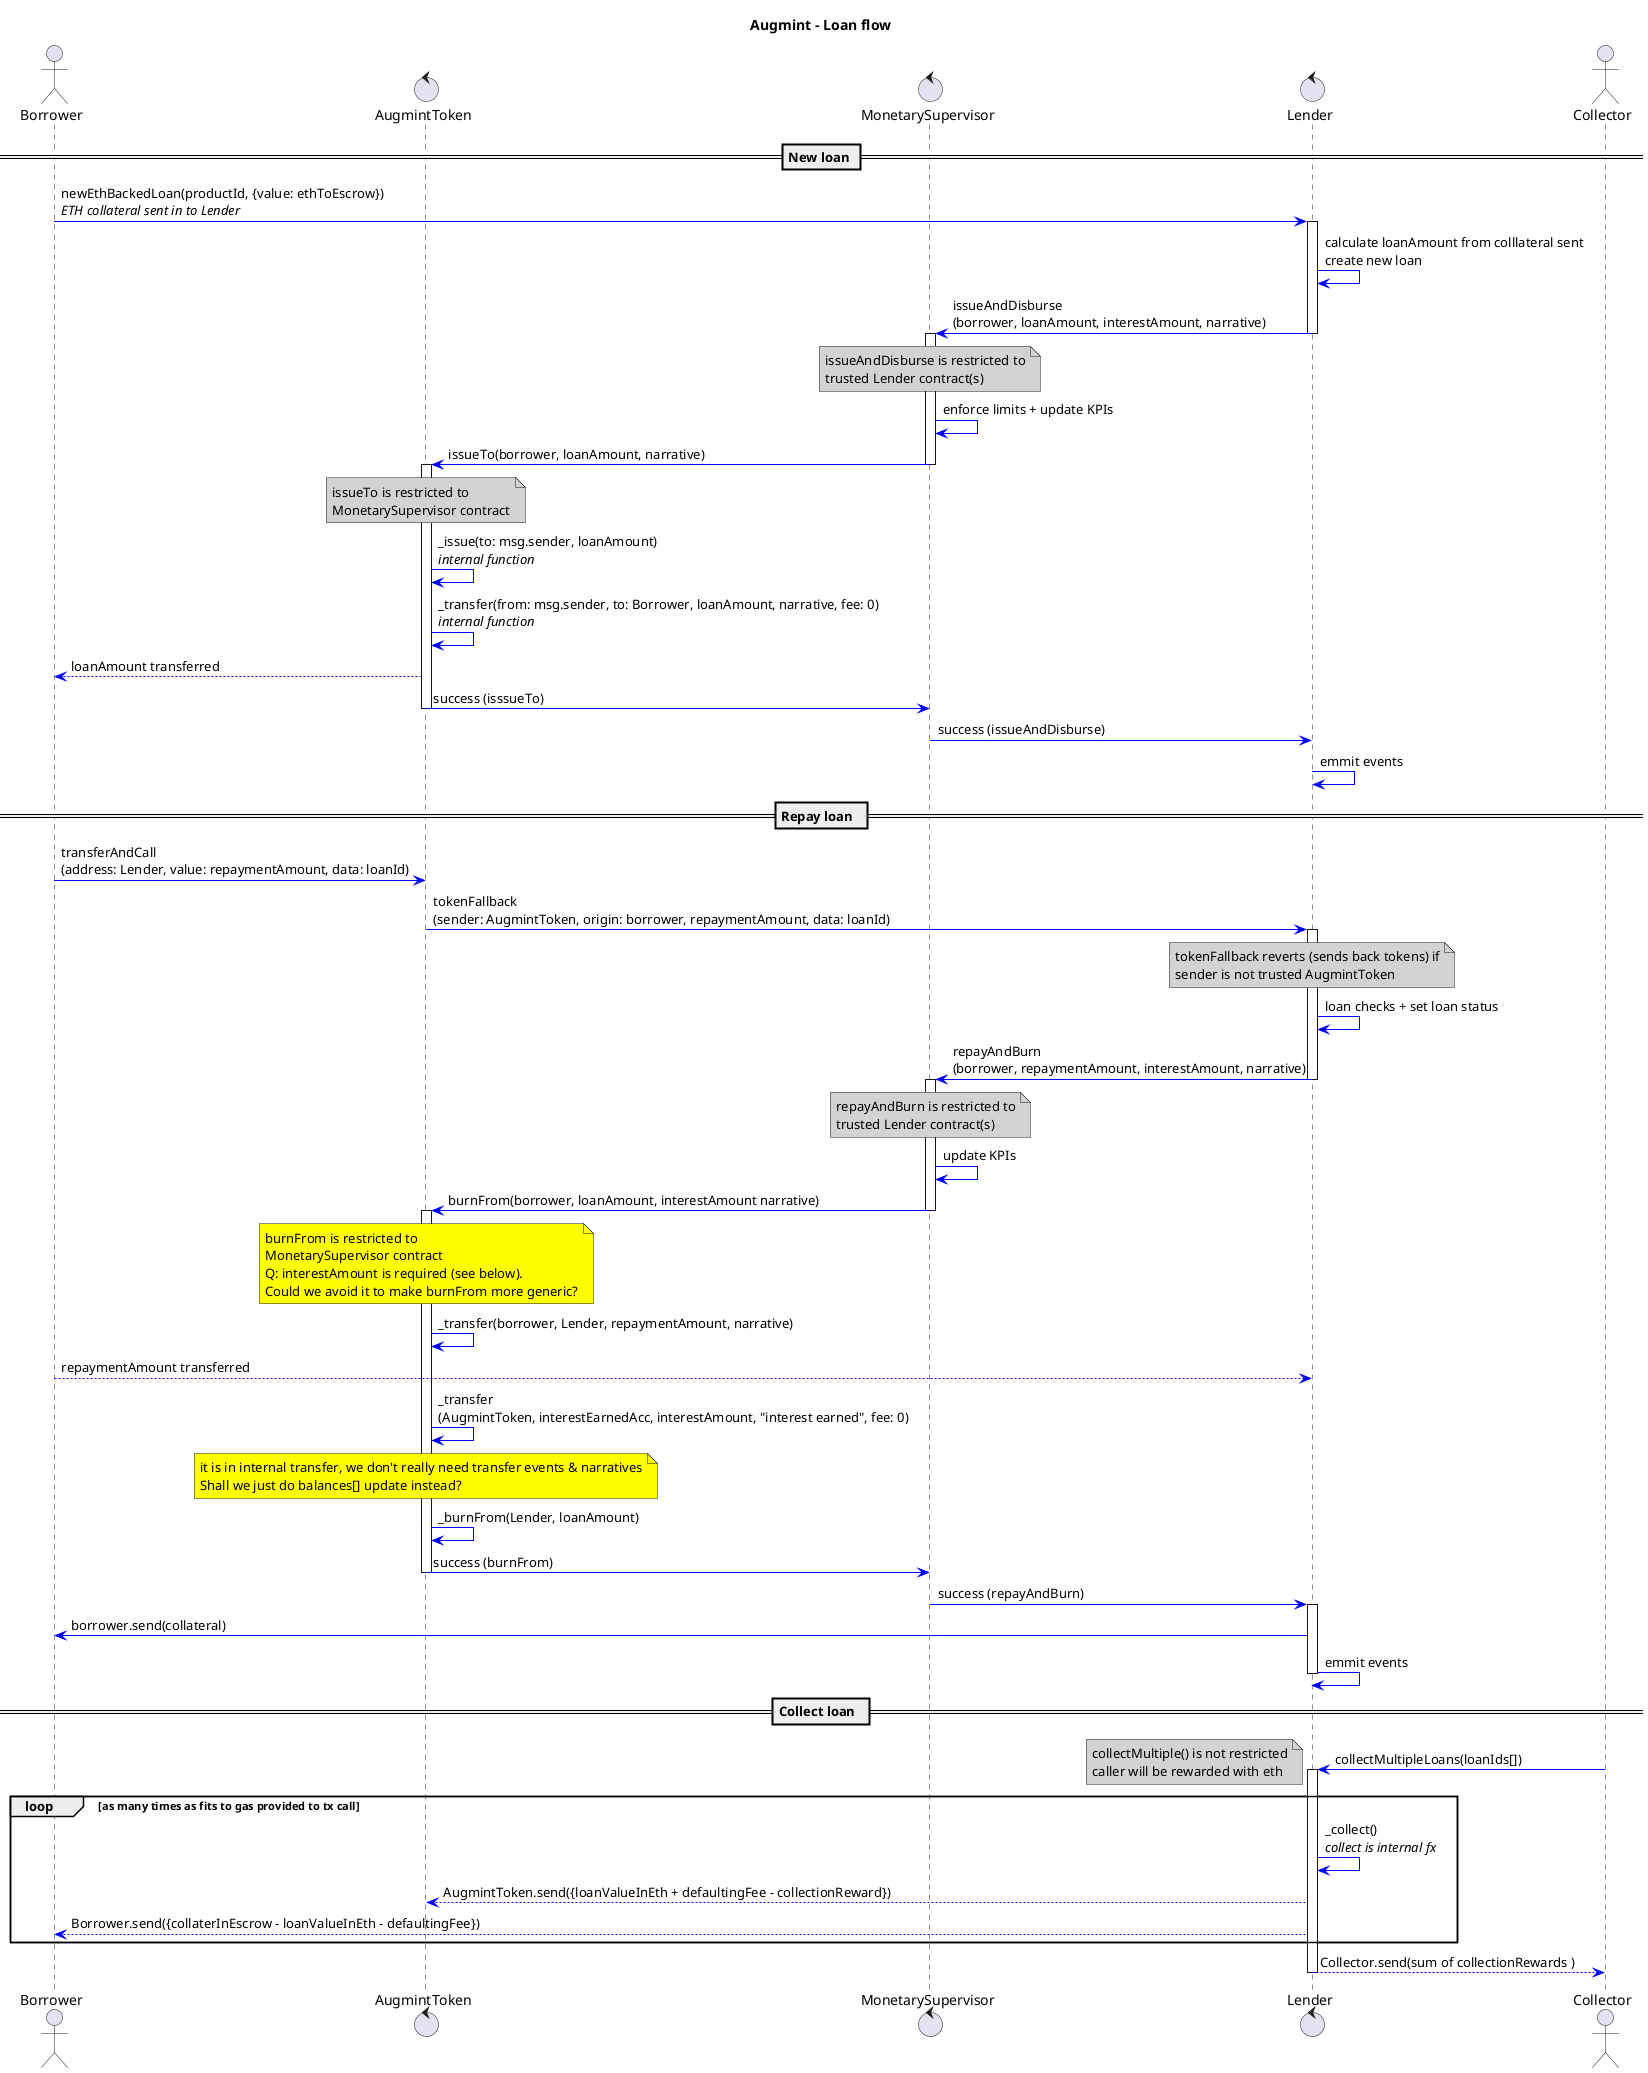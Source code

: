 @startuml
title **Augmint** - Loan flow
skinparam ArrowColor #blue
skinparam noteBackgroundColor #lightgrey

actor Borrower
control AugmintToken
control MonetarySupervisor
control Lender
actor Collector

== New loan ==
Borrower -> Lender : newEthBackedLoan(productId, {value: ethToEscrow})\n//ETH collateral sent in to Lender//

activate Lender
    Lender -> Lender : calculate loanAmount from colllateral sent\ncreate new loan
    Lender -> MonetarySupervisor : issueAndDisburse\n(borrower, loanAmount, interestAmount, narrative)
deactivate Lender

activate MonetarySupervisor
    note over MonetarySupervisor
        issueAndDisburse is restricted to
        trusted Lender contract(s)
    end note
    MonetarySupervisor -> MonetarySupervisor : enforce limits + update KPIs
    MonetarySupervisor -> AugmintToken : issueTo(borrower, loanAmount, narrative)
deactivate MonetarySupervisor

activate AugmintToken
    note over AugmintToken
        issueTo is restricted to
        MonetarySupervisor contract
    end note
    AugmintToken -> AugmintToken : _issue(to: msg.sender, loanAmount)\n//internal function//
    AugmintToken -> AugmintToken : _transfer(from: msg.sender, to: Borrower, loanAmount, narrative, fee: 0)\n//internal function//
    AugmintToken --> Borrower : loanAmount transferred
    AugmintToken -> MonetarySupervisor : success (isssueTo)
deactivate AugmintToken

MonetarySupervisor -> Lender : success (issueAndDisburse)

Lender -> Lender : emmit events


== Repay loan  ==
Borrower -> AugmintToken : transferAndCall\n(address: Lender, value: repaymentAmount, data: loanId)
AugmintToken -> Lender : tokenFallback\n(sender: AugmintToken, origin: borrower, repaymentAmount, data: loanId)

activate Lender
    note over Lender
        tokenFallback reverts (sends back tokens) if
        sender is not trusted AugmintToken
    end note
    Lender -> Lender : loan checks + set loan status
    Lender -> MonetarySupervisor : repayAndBurn\n(borrower, repaymentAmount, interestAmount, narrative)
    note over MonetarySupervisor
        repayAndBurn is restricted to
        trusted Lender contract(s)
    end note
deactivate Lender

activate MonetarySupervisor
    MonetarySupervisor -> MonetarySupervisor : update KPIs
    MonetarySupervisor -> AugmintToken : burnFrom(borrower, loanAmount, interestAmount narrative)
deactivate MonetarySupervisor

activate AugmintToken
    note over AugmintToken #yellow
        burnFrom is restricted to
        MonetarySupervisor contract
        Q: interestAmount is required (see below).
        Could we avoid it to make burnFrom more generic?
    end note
    AugmintToken -> AugmintToken : _transfer(borrower, Lender, repaymentAmount, narrative)
    Borrower --> Lender : repaymentAmount transferred
    AugmintToken -> AugmintToken : _transfer\n(AugmintToken, interestEarnedAcc, interestAmount, "interest earned", fee: 0)
    note over AugmintToken #yellow
        it is in internal transfer, we don't really need transfer events & narratives
        Shall we just do balances[] update instead?
    end note
    AugmintToken -> AugmintToken : _burnFrom(Lender, loanAmount)
    AugmintToken -> MonetarySupervisor : success (burnFrom)
deactivate AugmintToken

MonetarySupervisor -> Lender : success (repayAndBurn)

activate Lender
Lender -> Borrower : borrower.send(collateral)
Lender -> Lender : emmit events
deactivate Lender

== Collect loan  ==
Collector -> Lender : collectMultipleLoans(loanIds[])
note left
    collectMultiple() is not restricted
    caller will be rewarded with eth
end note
activate Lender

loop as many times as fits to gas provided to tx call
    Lender -> Lender : _collect()\n//collect is internal fx//
    Lender --> AugmintToken : AugmintToken.send({loanValueInEth + defaultingFee - collectionReward})
    Lender --> Borrower : Borrower.send({collaterInEscrow - loanValueInEth - defaultingFee})
end
Lender --> Collector : Collector.send(sum of collectionRewards )

deactivate Lender
@enduml
